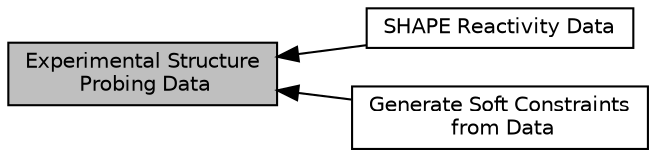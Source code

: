 digraph "Experimental Structure Probing Data"
{
  bgcolor="transparent";
  edge [fontname="Helvetica",fontsize="10",labelfontname="Helvetica",labelfontsize="10"];
  node [fontname="Helvetica",fontsize="10",shape=box];
  rankdir=LR;
  Node2 [label="SHAPE Reactivity Data",height=0.2,width=0.4,color="black",URL="$group__SHAPE__reactivities.html",tooltip="Incorporate SHAPE reactivity structure probing data into the folding recursions by means of soft cons..."];
  Node3 [label="Generate Soft Constraints\l from Data",height=0.2,width=0.4,color="black",URL="$group__perturbation.html",tooltip="Find a vector of perturbation energies that minimizes the discripancies between predicted and observe..."];
  Node1 [label="Experimental Structure\l Probing Data",height=0.2,width=0.4,color="black", fillcolor="grey75", style="filled", fontcolor="black",tooltip="Include Experimental Structure Probing Data to Guide Structure Predictions."];
  Node1->Node2 [shape=plaintext, dir="back", style="solid"];
  Node1->Node3 [shape=plaintext, dir="back", style="solid"];
}
